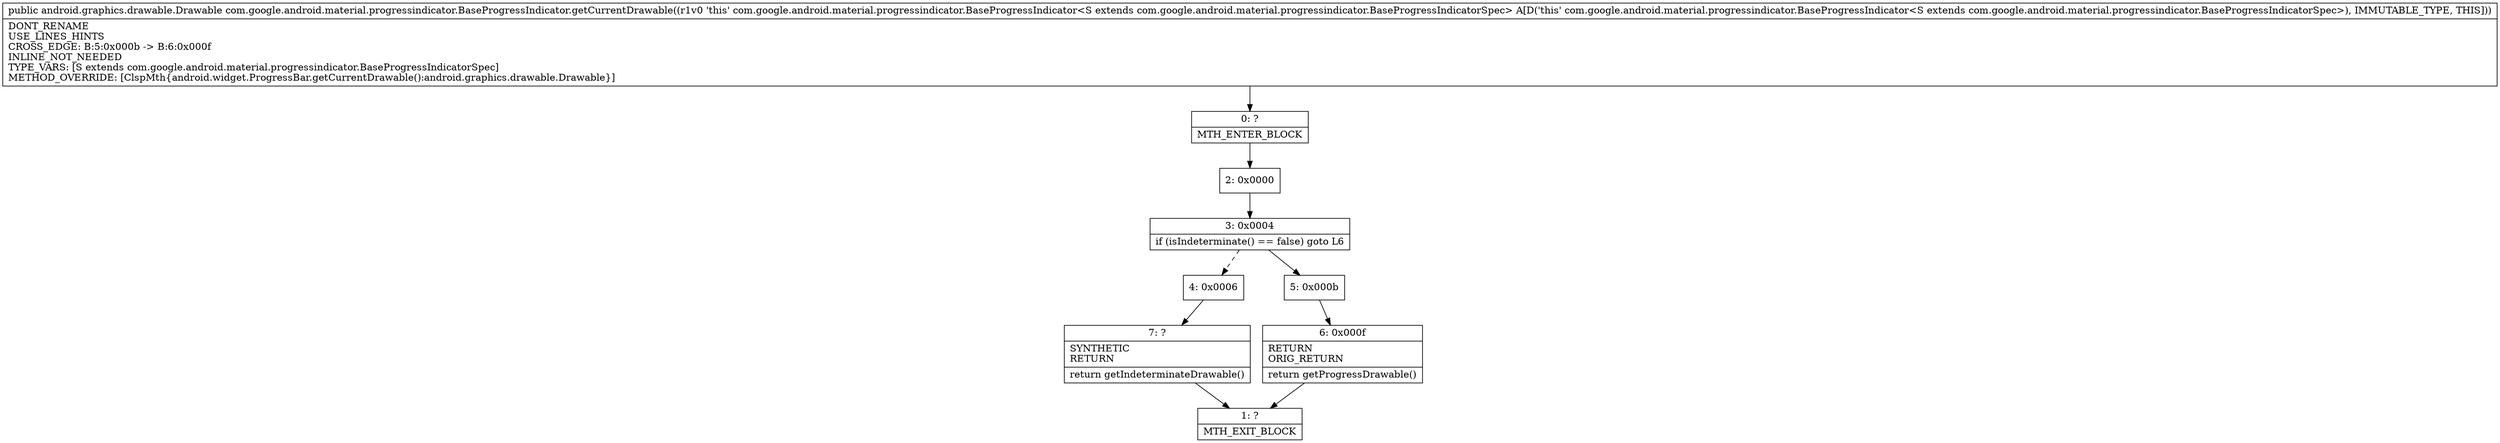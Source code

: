 digraph "CFG forcom.google.android.material.progressindicator.BaseProgressIndicator.getCurrentDrawable()Landroid\/graphics\/drawable\/Drawable;" {
Node_0 [shape=record,label="{0\:\ ?|MTH_ENTER_BLOCK\l}"];
Node_2 [shape=record,label="{2\:\ 0x0000}"];
Node_3 [shape=record,label="{3\:\ 0x0004|if (isIndeterminate() == false) goto L6\l}"];
Node_4 [shape=record,label="{4\:\ 0x0006}"];
Node_7 [shape=record,label="{7\:\ ?|SYNTHETIC\lRETURN\l|return getIndeterminateDrawable()\l}"];
Node_1 [shape=record,label="{1\:\ ?|MTH_EXIT_BLOCK\l}"];
Node_5 [shape=record,label="{5\:\ 0x000b}"];
Node_6 [shape=record,label="{6\:\ 0x000f|RETURN\lORIG_RETURN\l|return getProgressDrawable()\l}"];
MethodNode[shape=record,label="{public android.graphics.drawable.Drawable com.google.android.material.progressindicator.BaseProgressIndicator.getCurrentDrawable((r1v0 'this' com.google.android.material.progressindicator.BaseProgressIndicator\<S extends com.google.android.material.progressindicator.BaseProgressIndicatorSpec\> A[D('this' com.google.android.material.progressindicator.BaseProgressIndicator\<S extends com.google.android.material.progressindicator.BaseProgressIndicatorSpec\>), IMMUTABLE_TYPE, THIS]))  | DONT_RENAME\lUSE_LINES_HINTS\lCROSS_EDGE: B:5:0x000b \-\> B:6:0x000f\lINLINE_NOT_NEEDED\lTYPE_VARS: [S extends com.google.android.material.progressindicator.BaseProgressIndicatorSpec]\lMETHOD_OVERRIDE: [ClspMth\{android.widget.ProgressBar.getCurrentDrawable():android.graphics.drawable.Drawable\}]\l}"];
MethodNode -> Node_0;Node_0 -> Node_2;
Node_2 -> Node_3;
Node_3 -> Node_4[style=dashed];
Node_3 -> Node_5;
Node_4 -> Node_7;
Node_7 -> Node_1;
Node_5 -> Node_6;
Node_6 -> Node_1;
}

